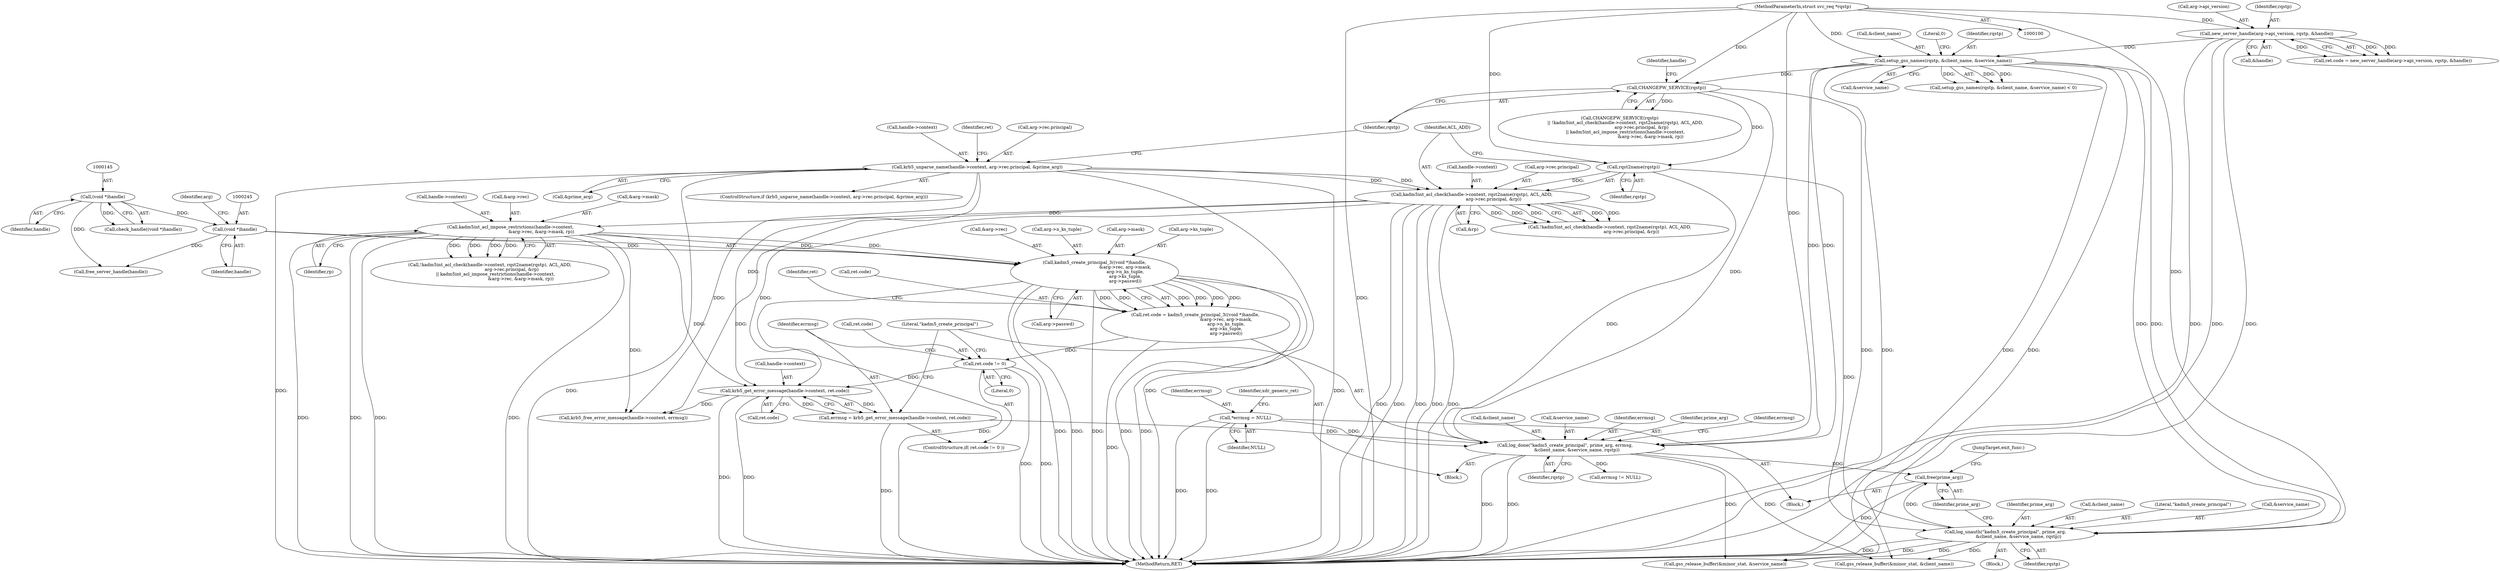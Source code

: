 digraph "0_krb5_83ed75feba32e46f736fcce0d96a0445f29b96c2_4@API" {
"1000296" [label="(Call,free(prime_arg))"];
"1000278" [label="(Call,log_done(\"kadm5_create_principal\", prime_arg, errmsg,\n                 &client_name, &service_name, rqstp))"];
"1000269" [label="(Call,errmsg = krb5_get_error_message(handle->context, ret.code))"];
"1000271" [label="(Call,krb5_get_error_message(handle->context, ret.code))"];
"1000196" [label="(Call,kadm5int_acl_check(handle->context, rqst2name(rqstp), ACL_ADD,\n                               arg->rec.principal, &rp))"];
"1000172" [label="(Call,krb5_unparse_name(handle->context, arg->rec.principal, &prime_arg))"];
"1000200" [label="(Call,rqst2name(rqstp))"];
"1000192" [label="(Call,CHANGEPW_SERVICE(rqstp))"];
"1000157" [label="(Call,setup_gss_names(rqstp, &client_name, &service_name))"];
"1000130" [label="(Call,new_server_handle(arg->api_version, rqstp, &handle))"];
"1000102" [label="(MethodParameterIn,struct svc_req *rqstp)"];
"1000210" [label="(Call,kadm5int_acl_impose_restrictions(handle->context,\n                                            &arg->rec, &arg->mask, rp))"];
"1000264" [label="(Call,ret.code != 0)"];
"1000239" [label="(Call,ret.code = kadm5_create_principal_3((void *)handle,\n                                            &arg->rec, arg->mask,\n                                            arg->n_ks_tuple,\n                                            arg->ks_tuple,\n                                            arg->passwd))"];
"1000243" [label="(Call,kadm5_create_principal_3((void *)handle,\n                                            &arg->rec, arg->mask,\n                                            arg->n_ks_tuple,\n                                            arg->ks_tuple,\n                                            arg->passwd))"];
"1000244" [label="(Call,(void *)handle)"];
"1000144" [label="(Call,(void *)handle)"];
"1000118" [label="(Call,*errmsg = NULL)"];
"1000229" [label="(Call,log_unauth(\"kadm5_create_principal\", prime_arg,\n                   &client_name, &service_name, rqstp))"];
"1000288" [label="(Call,errmsg != NULL)"];
"1000231" [label="(Identifier,prime_arg)"];
"1000200" [label="(Call,rqst2name(rqstp))"];
"1000171" [label="(ControlStructure,if (krb5_unparse_name(handle->context, arg->rec.principal, &prime_arg)))"];
"1000232" [label="(Call,&client_name)"];
"1000191" [label="(Call,CHANGEPW_SERVICE(rqstp)\n        || !kadm5int_acl_check(handle->context, rqst2name(rqstp), ACL_ADD,\n                               arg->rec.principal, &rp)\n        || kadm5int_acl_impose_restrictions(handle->context,\n                                            &arg->rec, &arg->mask, rp))"];
"1000161" [label="(Call,&service_name)"];
"1000103" [label="(Block,)"];
"1000134" [label="(Identifier,rqstp)"];
"1000257" [label="(Call,arg->ks_tuple)"];
"1000243" [label="(Call,kadm5_create_principal_3((void *)handle,\n                                            &arg->rec, arg->mask,\n                                            arg->n_ks_tuple,\n                                            arg->ks_tuple,\n                                            arg->passwd))"];
"1000298" [label="(JumpTarget,exit_func:)"];
"1000265" [label="(Call,ret.code)"];
"1000270" [label="(Identifier,errmsg)"];
"1000269" [label="(Call,errmsg = krb5_get_error_message(handle->context, ret.code))"];
"1000247" [label="(Call,&arg->rec)"];
"1000282" [label="(Call,&client_name)"];
"1000157" [label="(Call,setup_gss_names(rqstp, &client_name, &service_name))"];
"1000173" [label="(Call,handle->context)"];
"1000284" [label="(Call,&service_name)"];
"1000195" [label="(Call,!kadm5int_acl_check(handle->context, rqst2name(rqstp), ACL_ADD,\n                               arg->rec.principal, &rp))"];
"1000156" [label="(Call,setup_gss_names(rqstp, &client_name, &service_name) < 0)"];
"1000309" [label="(Call,free_server_handle(handle))"];
"1000299" [label="(Call,gss_release_buffer(&minor_stat, &client_name))"];
"1000130" [label="(Call,new_server_handle(arg->api_version, rqstp, &handle))"];
"1000279" [label="(Literal,\"kadm5_create_principal\")"];
"1000222" [label="(Identifier,rp)"];
"1000181" [label="(Call,&prime_arg)"];
"1000119" [label="(Identifier,errmsg)"];
"1000246" [label="(Identifier,handle)"];
"1000249" [label="(Identifier,arg)"];
"1000201" [label="(Identifier,rqstp)"];
"1000291" [label="(Call,krb5_free_error_message(handle->context, errmsg))"];
"1000192" [label="(Call,CHANGEPW_SERVICE(rqstp))"];
"1000244" [label="(Call,(void *)handle)"];
"1000146" [label="(Identifier,handle)"];
"1000202" [label="(Identifier,ACL_ADD)"];
"1000218" [label="(Call,&arg->mask)"];
"1000122" [label="(Identifier,xdr_generic_ret)"];
"1000210" [label="(Call,kadm5int_acl_impose_restrictions(handle->context,\n                                            &arg->rec, &arg->mask, rp))"];
"1000102" [label="(MethodParameterIn,struct svc_req *rqstp)"];
"1000172" [label="(Call,krb5_unparse_name(handle->context, arg->rec.principal, &prime_arg))"];
"1000223" [label="(Block,)"];
"1000304" [label="(Call,gss_release_buffer(&minor_stat, &service_name))"];
"1000266" [label="(Identifier,ret)"];
"1000211" [label="(Call,handle->context)"];
"1000263" [label="(ControlStructure,if( ret.code != 0 ))"];
"1000264" [label="(Call,ret.code != 0)"];
"1000281" [label="(Identifier,errmsg)"];
"1000278" [label="(Call,log_done(\"kadm5_create_principal\", prime_arg, errmsg,\n                 &client_name, &service_name, rqstp))"];
"1000126" [label="(Call,ret.code = new_server_handle(arg->api_version, rqstp, &handle))"];
"1000286" [label="(Identifier,rqstp)"];
"1000159" [label="(Call,&client_name)"];
"1000198" [label="(Identifier,handle)"];
"1000214" [label="(Call,&arg->rec)"];
"1000120" [label="(Identifier,NULL)"];
"1000239" [label="(Call,ret.code = kadm5_create_principal_3((void *)handle,\n                                            &arg->rec, arg->mask,\n                                            arg->n_ks_tuple,\n                                            arg->ks_tuple,\n                                            arg->passwd))"];
"1000186" [label="(Identifier,ret)"];
"1000131" [label="(Call,arg->api_version)"];
"1000296" [label="(Call,free(prime_arg))"];
"1000236" [label="(Identifier,rqstp)"];
"1000260" [label="(Call,arg->passwd)"];
"1000197" [label="(Call,handle->context)"];
"1000297" [label="(Identifier,prime_arg)"];
"1000230" [label="(Literal,\"kadm5_create_principal\")"];
"1000234" [label="(Call,&service_name)"];
"1000194" [label="(Call,!kadm5int_acl_check(handle->context, rqst2name(rqstp), ACL_ADD,\n                               arg->rec.principal, &rp)\n        || kadm5int_acl_impose_restrictions(handle->context,\n                                            &arg->rec, &arg->mask, rp))"];
"1000271" [label="(Call,krb5_get_error_message(handle->context, ret.code))"];
"1000135" [label="(Call,&handle)"];
"1000176" [label="(Call,arg->rec.principal)"];
"1000229" [label="(Call,log_unauth(\"kadm5_create_principal\", prime_arg,\n                   &client_name, &service_name, rqstp))"];
"1000143" [label="(Call,check_handle((void *)handle))"];
"1000163" [label="(Literal,0)"];
"1000280" [label="(Identifier,prime_arg)"];
"1000158" [label="(Identifier,rqstp)"];
"1000254" [label="(Call,arg->n_ks_tuple)"];
"1000240" [label="(Call,ret.code)"];
"1000196" [label="(Call,kadm5int_acl_check(handle->context, rqst2name(rqstp), ACL_ADD,\n                               arg->rec.principal, &rp))"];
"1000272" [label="(Call,handle->context)"];
"1000289" [label="(Identifier,errmsg)"];
"1000238" [label="(Block,)"];
"1000193" [label="(Identifier,rqstp)"];
"1000208" [label="(Call,&rp)"];
"1000275" [label="(Call,ret.code)"];
"1000268" [label="(Literal,0)"];
"1000203" [label="(Call,arg->rec.principal)"];
"1000251" [label="(Call,arg->mask)"];
"1000314" [label="(MethodReturn,RET)"];
"1000144" [label="(Call,(void *)handle)"];
"1000118" [label="(Call,*errmsg = NULL)"];
"1000296" -> "1000103"  [label="AST: "];
"1000296" -> "1000297"  [label="CFG: "];
"1000297" -> "1000296"  [label="AST: "];
"1000298" -> "1000296"  [label="CFG: "];
"1000296" -> "1000314"  [label="DDG: "];
"1000278" -> "1000296"  [label="DDG: "];
"1000229" -> "1000296"  [label="DDG: "];
"1000278" -> "1000238"  [label="AST: "];
"1000278" -> "1000286"  [label="CFG: "];
"1000279" -> "1000278"  [label="AST: "];
"1000280" -> "1000278"  [label="AST: "];
"1000281" -> "1000278"  [label="AST: "];
"1000282" -> "1000278"  [label="AST: "];
"1000284" -> "1000278"  [label="AST: "];
"1000286" -> "1000278"  [label="AST: "];
"1000289" -> "1000278"  [label="CFG: "];
"1000278" -> "1000314"  [label="DDG: "];
"1000278" -> "1000314"  [label="DDG: "];
"1000269" -> "1000278"  [label="DDG: "];
"1000118" -> "1000278"  [label="DDG: "];
"1000157" -> "1000278"  [label="DDG: "];
"1000157" -> "1000278"  [label="DDG: "];
"1000200" -> "1000278"  [label="DDG: "];
"1000192" -> "1000278"  [label="DDG: "];
"1000102" -> "1000278"  [label="DDG: "];
"1000278" -> "1000288"  [label="DDG: "];
"1000278" -> "1000299"  [label="DDG: "];
"1000278" -> "1000304"  [label="DDG: "];
"1000269" -> "1000263"  [label="AST: "];
"1000269" -> "1000271"  [label="CFG: "];
"1000270" -> "1000269"  [label="AST: "];
"1000271" -> "1000269"  [label="AST: "];
"1000279" -> "1000269"  [label="CFG: "];
"1000269" -> "1000314"  [label="DDG: "];
"1000271" -> "1000269"  [label="DDG: "];
"1000271" -> "1000269"  [label="DDG: "];
"1000271" -> "1000275"  [label="CFG: "];
"1000272" -> "1000271"  [label="AST: "];
"1000275" -> "1000271"  [label="AST: "];
"1000271" -> "1000314"  [label="DDG: "];
"1000271" -> "1000314"  [label="DDG: "];
"1000196" -> "1000271"  [label="DDG: "];
"1000210" -> "1000271"  [label="DDG: "];
"1000172" -> "1000271"  [label="DDG: "];
"1000264" -> "1000271"  [label="DDG: "];
"1000271" -> "1000291"  [label="DDG: "];
"1000196" -> "1000195"  [label="AST: "];
"1000196" -> "1000208"  [label="CFG: "];
"1000197" -> "1000196"  [label="AST: "];
"1000200" -> "1000196"  [label="AST: "];
"1000202" -> "1000196"  [label="AST: "];
"1000203" -> "1000196"  [label="AST: "];
"1000208" -> "1000196"  [label="AST: "];
"1000195" -> "1000196"  [label="CFG: "];
"1000196" -> "1000314"  [label="DDG: "];
"1000196" -> "1000314"  [label="DDG: "];
"1000196" -> "1000314"  [label="DDG: "];
"1000196" -> "1000314"  [label="DDG: "];
"1000196" -> "1000314"  [label="DDG: "];
"1000196" -> "1000195"  [label="DDG: "];
"1000196" -> "1000195"  [label="DDG: "];
"1000196" -> "1000195"  [label="DDG: "];
"1000196" -> "1000195"  [label="DDG: "];
"1000196" -> "1000195"  [label="DDG: "];
"1000172" -> "1000196"  [label="DDG: "];
"1000172" -> "1000196"  [label="DDG: "];
"1000200" -> "1000196"  [label="DDG: "];
"1000196" -> "1000210"  [label="DDG: "];
"1000196" -> "1000291"  [label="DDG: "];
"1000172" -> "1000171"  [label="AST: "];
"1000172" -> "1000181"  [label="CFG: "];
"1000173" -> "1000172"  [label="AST: "];
"1000176" -> "1000172"  [label="AST: "];
"1000181" -> "1000172"  [label="AST: "];
"1000186" -> "1000172"  [label="CFG: "];
"1000193" -> "1000172"  [label="CFG: "];
"1000172" -> "1000314"  [label="DDG: "];
"1000172" -> "1000314"  [label="DDG: "];
"1000172" -> "1000314"  [label="DDG: "];
"1000172" -> "1000314"  [label="DDG: "];
"1000172" -> "1000291"  [label="DDG: "];
"1000200" -> "1000201"  [label="CFG: "];
"1000201" -> "1000200"  [label="AST: "];
"1000202" -> "1000200"  [label="CFG: "];
"1000192" -> "1000200"  [label="DDG: "];
"1000102" -> "1000200"  [label="DDG: "];
"1000200" -> "1000229"  [label="DDG: "];
"1000192" -> "1000191"  [label="AST: "];
"1000192" -> "1000193"  [label="CFG: "];
"1000193" -> "1000192"  [label="AST: "];
"1000198" -> "1000192"  [label="CFG: "];
"1000191" -> "1000192"  [label="CFG: "];
"1000192" -> "1000191"  [label="DDG: "];
"1000157" -> "1000192"  [label="DDG: "];
"1000102" -> "1000192"  [label="DDG: "];
"1000192" -> "1000229"  [label="DDG: "];
"1000157" -> "1000156"  [label="AST: "];
"1000157" -> "1000161"  [label="CFG: "];
"1000158" -> "1000157"  [label="AST: "];
"1000159" -> "1000157"  [label="AST: "];
"1000161" -> "1000157"  [label="AST: "];
"1000163" -> "1000157"  [label="CFG: "];
"1000157" -> "1000314"  [label="DDG: "];
"1000157" -> "1000156"  [label="DDG: "];
"1000157" -> "1000156"  [label="DDG: "];
"1000157" -> "1000156"  [label="DDG: "];
"1000130" -> "1000157"  [label="DDG: "];
"1000102" -> "1000157"  [label="DDG: "];
"1000157" -> "1000229"  [label="DDG: "];
"1000157" -> "1000229"  [label="DDG: "];
"1000157" -> "1000299"  [label="DDG: "];
"1000157" -> "1000304"  [label="DDG: "];
"1000130" -> "1000126"  [label="AST: "];
"1000130" -> "1000135"  [label="CFG: "];
"1000131" -> "1000130"  [label="AST: "];
"1000134" -> "1000130"  [label="AST: "];
"1000135" -> "1000130"  [label="AST: "];
"1000126" -> "1000130"  [label="CFG: "];
"1000130" -> "1000314"  [label="DDG: "];
"1000130" -> "1000314"  [label="DDG: "];
"1000130" -> "1000314"  [label="DDG: "];
"1000130" -> "1000126"  [label="DDG: "];
"1000130" -> "1000126"  [label="DDG: "];
"1000130" -> "1000126"  [label="DDG: "];
"1000102" -> "1000130"  [label="DDG: "];
"1000102" -> "1000100"  [label="AST: "];
"1000102" -> "1000314"  [label="DDG: "];
"1000102" -> "1000229"  [label="DDG: "];
"1000210" -> "1000194"  [label="AST: "];
"1000210" -> "1000222"  [label="CFG: "];
"1000211" -> "1000210"  [label="AST: "];
"1000214" -> "1000210"  [label="AST: "];
"1000218" -> "1000210"  [label="AST: "];
"1000222" -> "1000210"  [label="AST: "];
"1000194" -> "1000210"  [label="CFG: "];
"1000210" -> "1000314"  [label="DDG: "];
"1000210" -> "1000314"  [label="DDG: "];
"1000210" -> "1000314"  [label="DDG: "];
"1000210" -> "1000314"  [label="DDG: "];
"1000210" -> "1000194"  [label="DDG: "];
"1000210" -> "1000194"  [label="DDG: "];
"1000210" -> "1000194"  [label="DDG: "];
"1000210" -> "1000194"  [label="DDG: "];
"1000210" -> "1000243"  [label="DDG: "];
"1000210" -> "1000243"  [label="DDG: "];
"1000210" -> "1000291"  [label="DDG: "];
"1000264" -> "1000263"  [label="AST: "];
"1000264" -> "1000268"  [label="CFG: "];
"1000265" -> "1000264"  [label="AST: "];
"1000268" -> "1000264"  [label="AST: "];
"1000270" -> "1000264"  [label="CFG: "];
"1000279" -> "1000264"  [label="CFG: "];
"1000264" -> "1000314"  [label="DDG: "];
"1000264" -> "1000314"  [label="DDG: "];
"1000239" -> "1000264"  [label="DDG: "];
"1000239" -> "1000238"  [label="AST: "];
"1000239" -> "1000243"  [label="CFG: "];
"1000240" -> "1000239"  [label="AST: "];
"1000243" -> "1000239"  [label="AST: "];
"1000266" -> "1000239"  [label="CFG: "];
"1000239" -> "1000314"  [label="DDG: "];
"1000243" -> "1000239"  [label="DDG: "];
"1000243" -> "1000239"  [label="DDG: "];
"1000243" -> "1000239"  [label="DDG: "];
"1000243" -> "1000239"  [label="DDG: "];
"1000243" -> "1000239"  [label="DDG: "];
"1000243" -> "1000239"  [label="DDG: "];
"1000243" -> "1000260"  [label="CFG: "];
"1000244" -> "1000243"  [label="AST: "];
"1000247" -> "1000243"  [label="AST: "];
"1000251" -> "1000243"  [label="AST: "];
"1000254" -> "1000243"  [label="AST: "];
"1000257" -> "1000243"  [label="AST: "];
"1000260" -> "1000243"  [label="AST: "];
"1000243" -> "1000314"  [label="DDG: "];
"1000243" -> "1000314"  [label="DDG: "];
"1000243" -> "1000314"  [label="DDG: "];
"1000243" -> "1000314"  [label="DDG: "];
"1000243" -> "1000314"  [label="DDG: "];
"1000243" -> "1000314"  [label="DDG: "];
"1000244" -> "1000243"  [label="DDG: "];
"1000244" -> "1000246"  [label="CFG: "];
"1000245" -> "1000244"  [label="AST: "];
"1000246" -> "1000244"  [label="AST: "];
"1000249" -> "1000244"  [label="CFG: "];
"1000144" -> "1000244"  [label="DDG: "];
"1000244" -> "1000309"  [label="DDG: "];
"1000144" -> "1000143"  [label="AST: "];
"1000144" -> "1000146"  [label="CFG: "];
"1000145" -> "1000144"  [label="AST: "];
"1000146" -> "1000144"  [label="AST: "];
"1000143" -> "1000144"  [label="CFG: "];
"1000144" -> "1000143"  [label="DDG: "];
"1000144" -> "1000309"  [label="DDG: "];
"1000118" -> "1000103"  [label="AST: "];
"1000118" -> "1000120"  [label="CFG: "];
"1000119" -> "1000118"  [label="AST: "];
"1000120" -> "1000118"  [label="AST: "];
"1000122" -> "1000118"  [label="CFG: "];
"1000118" -> "1000314"  [label="DDG: "];
"1000118" -> "1000314"  [label="DDG: "];
"1000229" -> "1000223"  [label="AST: "];
"1000229" -> "1000236"  [label="CFG: "];
"1000230" -> "1000229"  [label="AST: "];
"1000231" -> "1000229"  [label="AST: "];
"1000232" -> "1000229"  [label="AST: "];
"1000234" -> "1000229"  [label="AST: "];
"1000236" -> "1000229"  [label="AST: "];
"1000297" -> "1000229"  [label="CFG: "];
"1000229" -> "1000314"  [label="DDG: "];
"1000229" -> "1000314"  [label="DDG: "];
"1000229" -> "1000299"  [label="DDG: "];
"1000229" -> "1000304"  [label="DDG: "];
}
